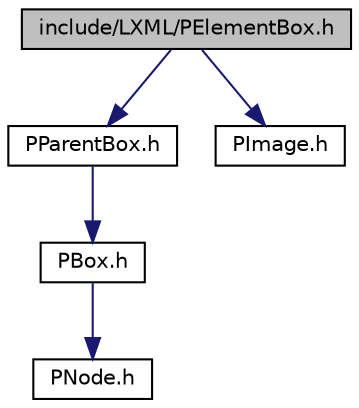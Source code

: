 digraph G
{
  edge [fontname="Helvetica",fontsize="10",labelfontname="Helvetica",labelfontsize="10"];
  node [fontname="Helvetica",fontsize="10",shape=record];
  Node1 [label="include/LXML/PElementBox.h",height=0.2,width=0.4,color="black", fillcolor="grey75", style="filled" fontcolor="black"];
  Node1 -> Node2 [color="midnightblue",fontsize="10",style="solid",fontname="Helvetica"];
  Node2 [label="PParentBox.h",height=0.2,width=0.4,color="black", fillcolor="white", style="filled",URL="$_p_parent_box_8h.html"];
  Node2 -> Node3 [color="midnightblue",fontsize="10",style="solid",fontname="Helvetica"];
  Node3 [label="PBox.h",height=0.2,width=0.4,color="black", fillcolor="white", style="filled",URL="$_p_box_8h.html"];
  Node3 -> Node4 [color="midnightblue",fontsize="10",style="solid",fontname="Helvetica"];
  Node4 [label="PNode.h",height=0.2,width=0.4,color="black", fillcolor="white", style="filled",URL="$_p_node_8h.html"];
  Node1 -> Node5 [color="midnightblue",fontsize="10",style="solid",fontname="Helvetica"];
  Node5 [label="PImage.h",height=0.2,width=0.4,color="black", fillcolor="white", style="filled",URL="$_p_image_8h.html"];
}

